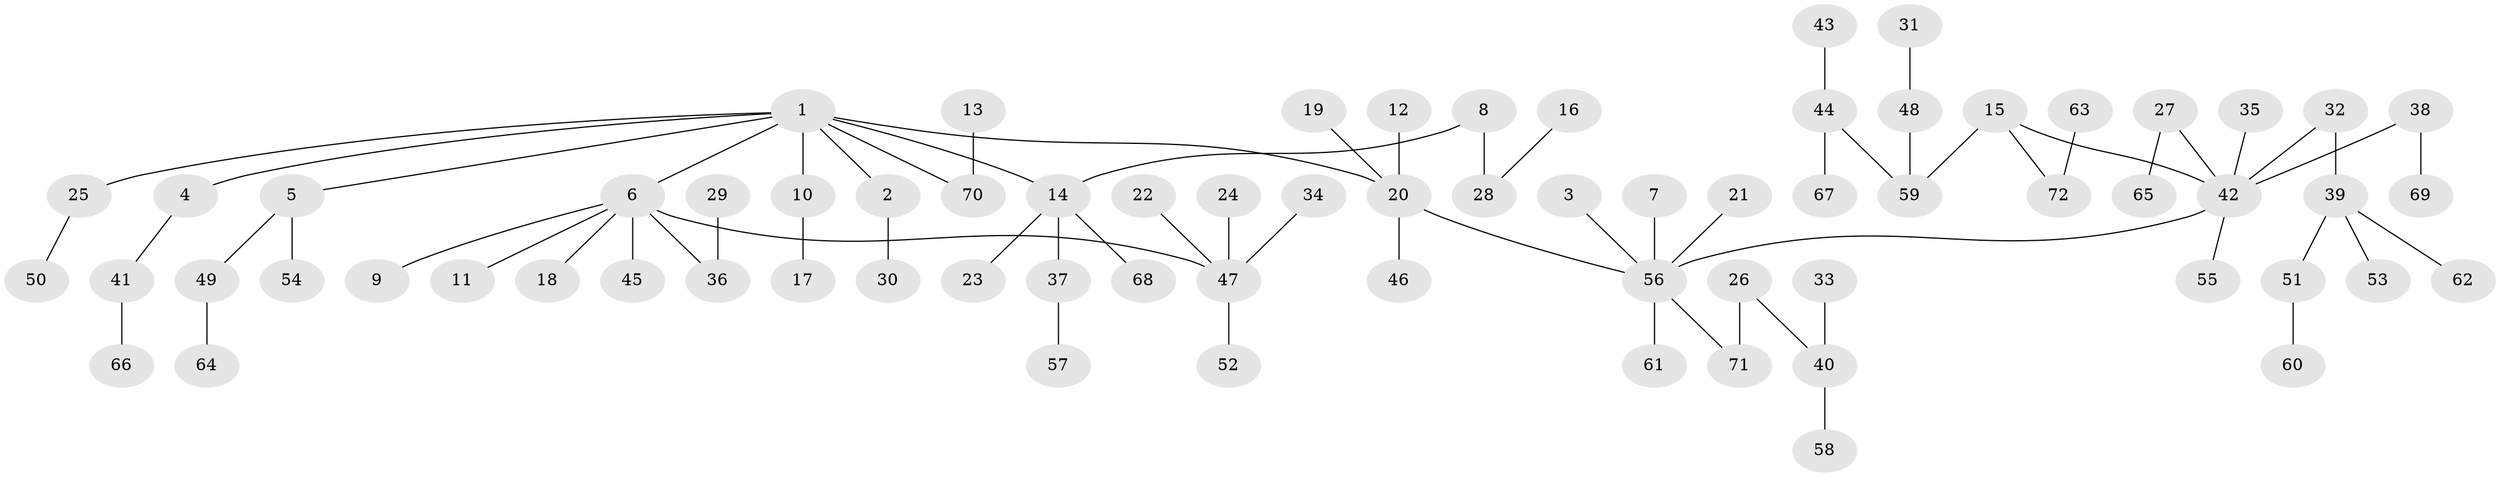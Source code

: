 // original degree distribution, {5: 0.027777777777777776, 6: 0.006944444444444444, 9: 0.006944444444444444, 7: 0.006944444444444444, 2: 0.2569444444444444, 4: 0.05555555555555555, 1: 0.4791666666666667, 3: 0.1597222222222222}
// Generated by graph-tools (version 1.1) at 2025/50/03/09/25 03:50:21]
// undirected, 72 vertices, 71 edges
graph export_dot {
graph [start="1"]
  node [color=gray90,style=filled];
  1;
  2;
  3;
  4;
  5;
  6;
  7;
  8;
  9;
  10;
  11;
  12;
  13;
  14;
  15;
  16;
  17;
  18;
  19;
  20;
  21;
  22;
  23;
  24;
  25;
  26;
  27;
  28;
  29;
  30;
  31;
  32;
  33;
  34;
  35;
  36;
  37;
  38;
  39;
  40;
  41;
  42;
  43;
  44;
  45;
  46;
  47;
  48;
  49;
  50;
  51;
  52;
  53;
  54;
  55;
  56;
  57;
  58;
  59;
  60;
  61;
  62;
  63;
  64;
  65;
  66;
  67;
  68;
  69;
  70;
  71;
  72;
  1 -- 2 [weight=1.0];
  1 -- 4 [weight=1.0];
  1 -- 5 [weight=1.0];
  1 -- 6 [weight=1.0];
  1 -- 10 [weight=1.0];
  1 -- 14 [weight=1.0];
  1 -- 20 [weight=1.0];
  1 -- 25 [weight=1.0];
  1 -- 70 [weight=1.0];
  2 -- 30 [weight=1.0];
  3 -- 56 [weight=1.0];
  4 -- 41 [weight=1.0];
  5 -- 49 [weight=1.0];
  5 -- 54 [weight=1.0];
  6 -- 9 [weight=1.0];
  6 -- 11 [weight=1.0];
  6 -- 18 [weight=1.0];
  6 -- 36 [weight=1.0];
  6 -- 45 [weight=1.0];
  6 -- 47 [weight=1.0];
  7 -- 56 [weight=1.0];
  8 -- 14 [weight=1.0];
  8 -- 28 [weight=1.0];
  10 -- 17 [weight=1.0];
  12 -- 20 [weight=1.0];
  13 -- 70 [weight=1.0];
  14 -- 23 [weight=1.0];
  14 -- 37 [weight=1.0];
  14 -- 68 [weight=1.0];
  15 -- 42 [weight=1.0];
  15 -- 59 [weight=1.0];
  15 -- 72 [weight=1.0];
  16 -- 28 [weight=1.0];
  19 -- 20 [weight=1.0];
  20 -- 46 [weight=1.0];
  20 -- 56 [weight=1.0];
  21 -- 56 [weight=1.0];
  22 -- 47 [weight=1.0];
  24 -- 47 [weight=1.0];
  25 -- 50 [weight=1.0];
  26 -- 40 [weight=1.0];
  26 -- 71 [weight=1.0];
  27 -- 42 [weight=1.0];
  27 -- 65 [weight=1.0];
  29 -- 36 [weight=1.0];
  31 -- 48 [weight=1.0];
  32 -- 39 [weight=1.0];
  32 -- 42 [weight=1.0];
  33 -- 40 [weight=1.0];
  34 -- 47 [weight=1.0];
  35 -- 42 [weight=1.0];
  37 -- 57 [weight=1.0];
  38 -- 42 [weight=1.0];
  38 -- 69 [weight=1.0];
  39 -- 51 [weight=1.0];
  39 -- 53 [weight=1.0];
  39 -- 62 [weight=1.0];
  40 -- 58 [weight=1.0];
  41 -- 66 [weight=1.0];
  42 -- 55 [weight=1.0];
  42 -- 56 [weight=1.0];
  43 -- 44 [weight=1.0];
  44 -- 59 [weight=1.0];
  44 -- 67 [weight=1.0];
  47 -- 52 [weight=1.0];
  48 -- 59 [weight=1.0];
  49 -- 64 [weight=1.0];
  51 -- 60 [weight=1.0];
  56 -- 61 [weight=1.0];
  56 -- 71 [weight=1.0];
  63 -- 72 [weight=1.0];
}
